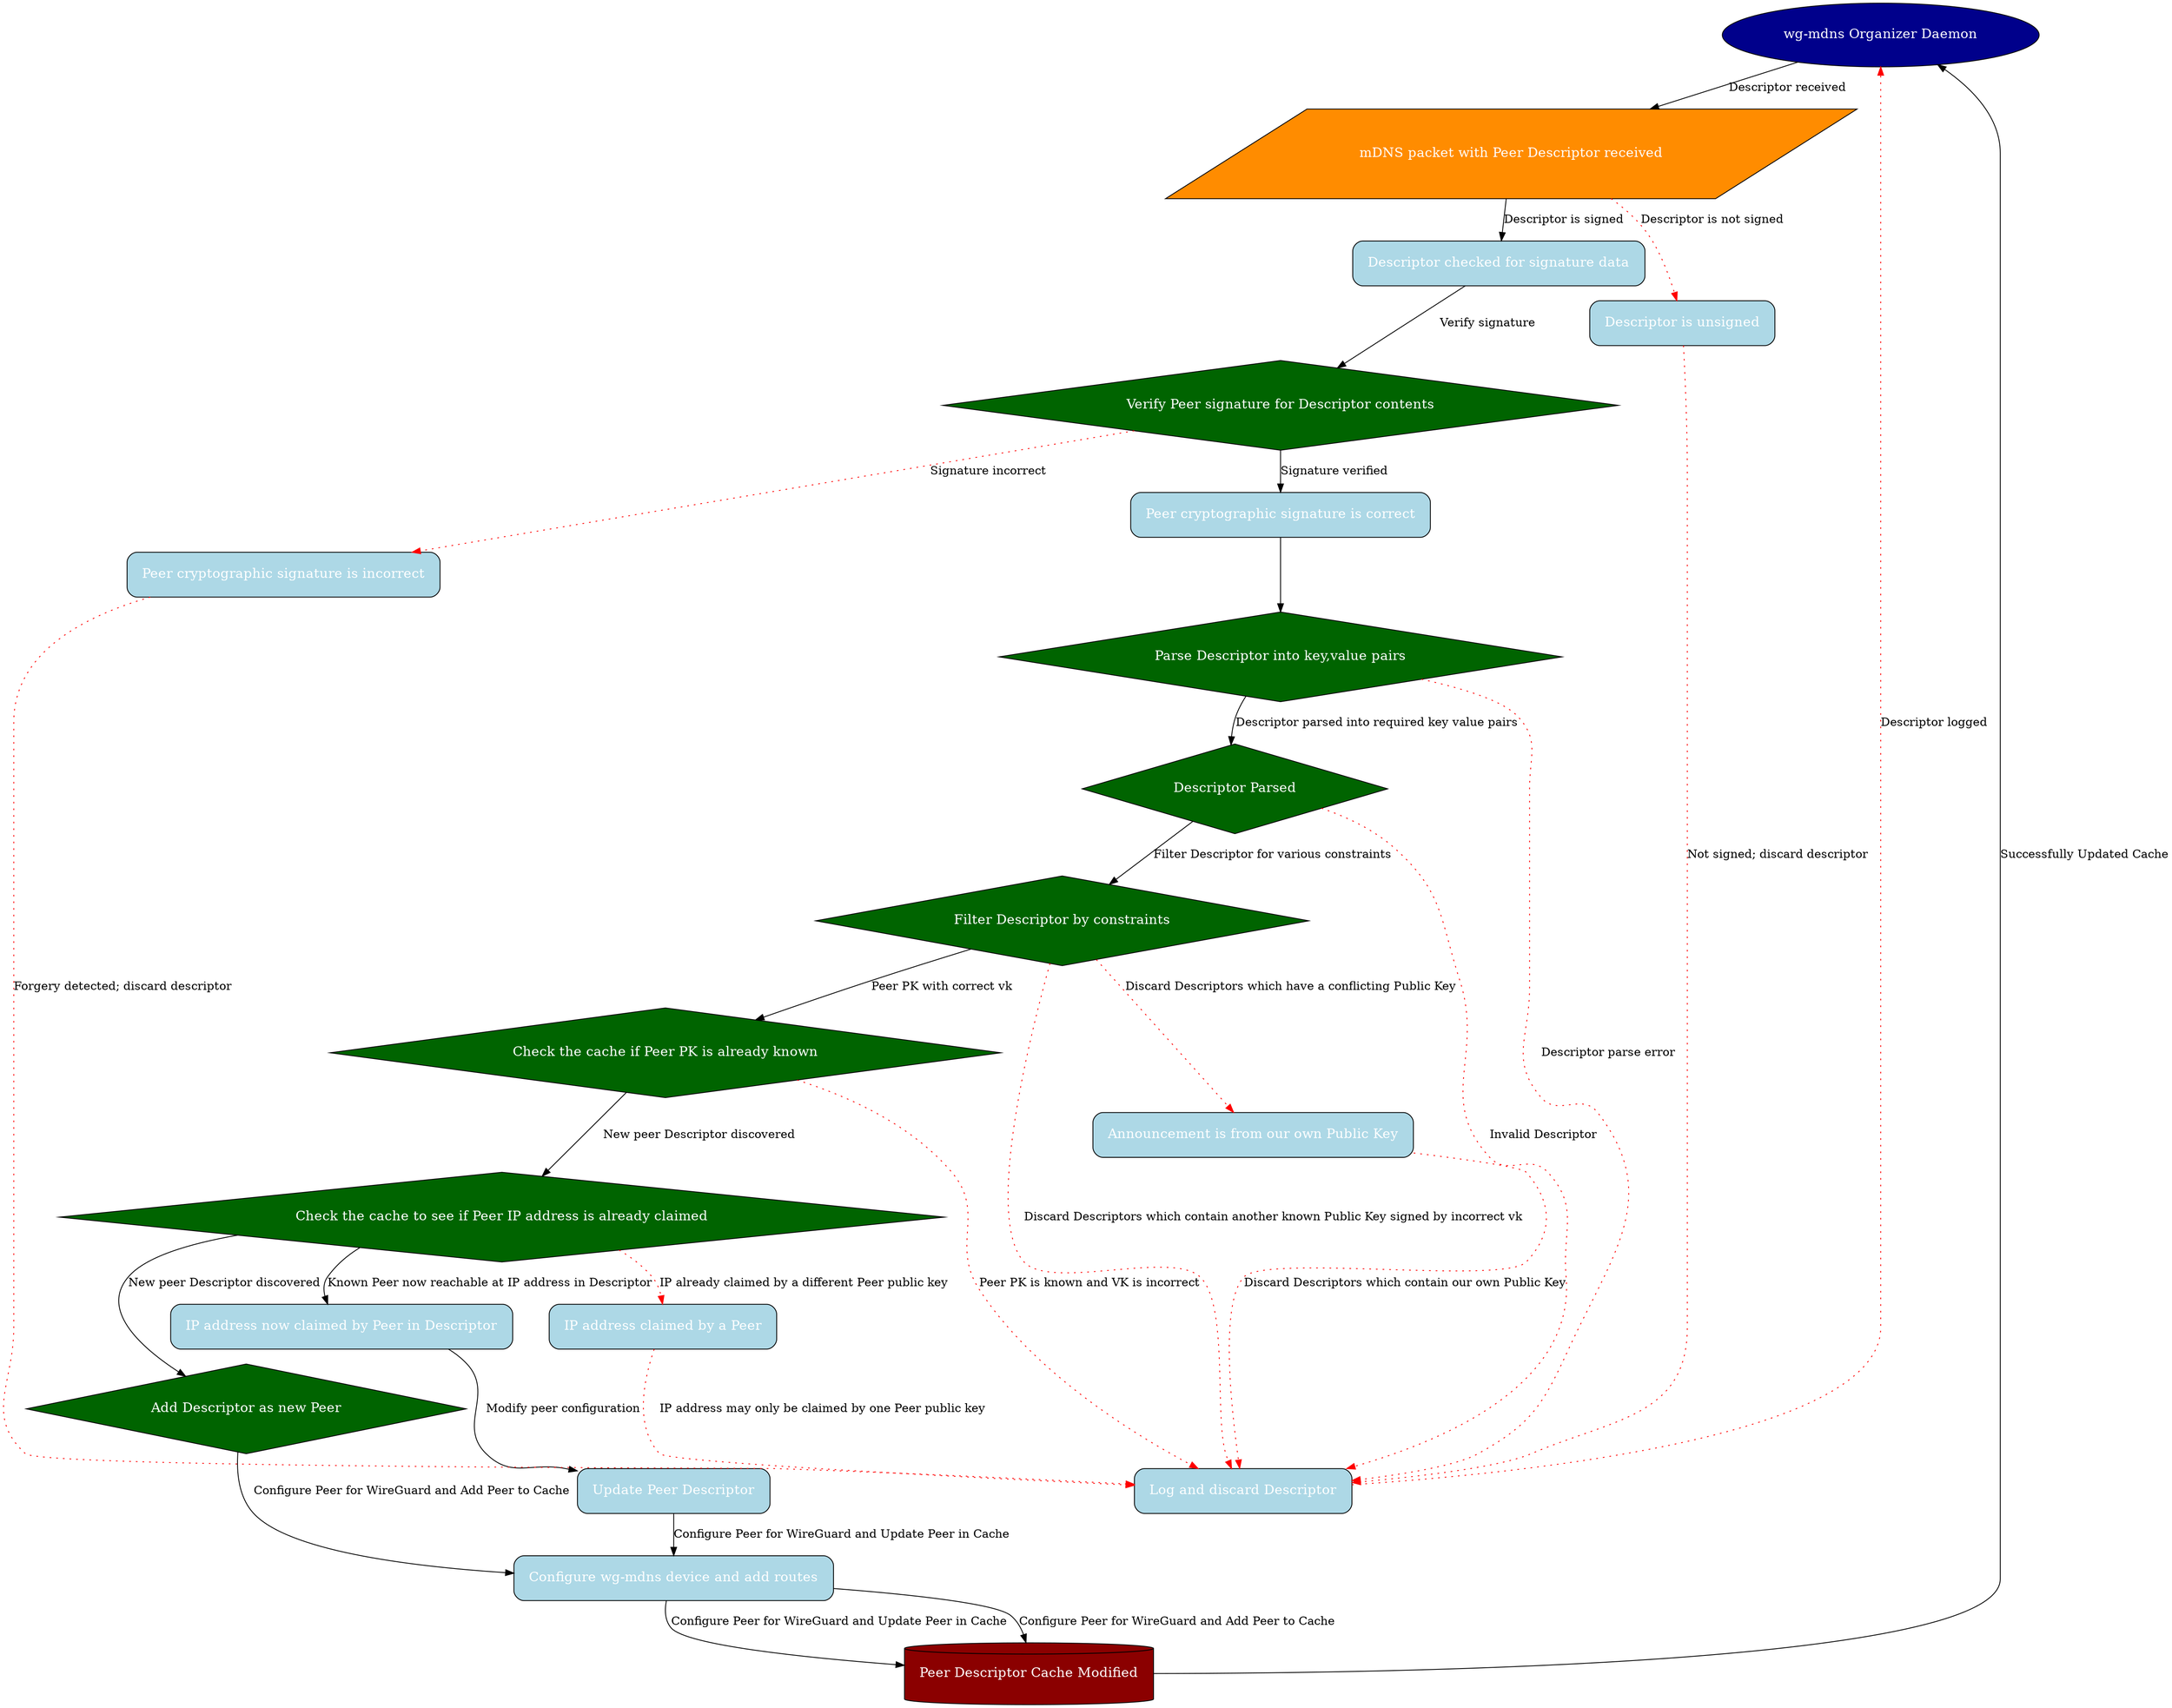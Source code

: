 digraph {
  // Defaults for all nodes
  node [margin=.25 fontcolor=white fontsize=16 width=0.75 shape=circle style=filled];

  // Cylinder is for storage
  // Diamonds are for decisions
  // Parallelograms are for I/O
  // Box is for computation

  // Node definitions for labels and styles 
  ListenForDescriptor [label="wg-mdns Organizer Daemon"];
  ListenForDescriptor [shape=oval, fillcolor=darkblue, style=filled];

  AddNewPeer [label="Add Descriptor as new Peer"];
  AddNewPeer [shape=diamond, fillcolor=darkgreen, style=filled];

  UpdatePeer [label="Update Peer Descriptor"];
  UpdatePeer [shape=rect, fillcolor=lightblue, style="filled,rounded"];

  ConfigurePeer [label="Configure wg-mdns device and add routes"];
  ConfigurePeer [shape=rect, fillcolor=lightblue, style="filled,rounded"];

  DiscardDescriptor [label="Log and discard Descriptor"];
  DiscardDescriptor [shape=rect, fillcolor=lightblue, style="filled,rounded"];

  //LogError [label="Log error"];
  //LogError [shape=rect, fillcolor=lightblue, style="filled,rounded"];

  //CachePeer [label="Cache Peer Descriptor"];
  //CachePeer [shape=cylinder, fillcolor=darkred, style=filled];
  
  CachePeerUpdate [label="Peer Descriptor Cache Modified"];
  CachePeerUpdate [shape=cylinder, fillcolor=darkred, style=filled];

  DescriptorRecieved [label="mDNS packet with Peer Descriptor received"];
  DescriptorRecieved [shape=parallelogram, fillcolor=darkorange, style=filled];

  //DiscoverLocalIPs [label="Organizer enumerates local networks"];
  //DiscoverLocalIPs [shape=rect, fillcolor=lightblue, style="filled,rounded"];

  ParseDescriptor [label="Parse Descriptor into key,value pairs"];
  ParseDescriptor [shape=diamond, fillcolor=darkgreen, style=filled];

  DescriptorParsed [label="Descriptor Parsed"];
  DescriptorParsed [shape=diamond, fillcolor=darkgreen, style=filled];

  FilterDescriptor [label="Filter Descriptor by constraints"];
  FilterDescriptor [shape=diamond, fillcolor=darkgreen, style=filled];
  
  //FilterDescriptorIPs [label="Remove any IP address which is not local to the Organizer"];
  //FilterDescriptorIPs [shape=rect, fillcolor=lightblue, style="filled,rounded"];

  CheckCacheForDescriptorIPs [label="Check the cache to see if Peer IP address is already claimed"]; 
  CheckCacheForDescriptorIPs [shape=diamond, fillcolor=darkgreen, style=filled];

  CheckCacheForDescriptorPK [label="Check the cache if Peer PK is already known"];
  CheckCacheForDescriptorPK [shape=diamond, fillcolor=darkgreen, style=filled];


  IPUpdate [label="IP address now claimed by Peer in Descriptor"];
  IPUpdate [shape=rect, fillcolor=lightblue, style="filled,rounded"];

  IPConflict [label="IP address claimed by a Peer"];
  IPConflict [shape=rect, fillcolor=lightblue, style="filled,rounded"];

  PKConflict [label="Announcement is from our own Public Key"];
  PKConflict [shape=rect, fillcolor=lightblue, style="filled,rounded"];

  IsSigned [label="Descriptor checked for signature data"];
  IsSigned [shape=rect, fillcolor=lightblue, style="filled,rounded"];

  IsNotSigned [label="Descriptor is unsigned"];
  IsNotSigned [shape=rect, fillcolor=lightblue, style="filled,rounded"];

  VerifySignature [label="Verify Peer signature for Descriptor contents"];
  VerifySignature [shape=diamond, fillcolor=darkgreen, style=filled];

  SignatureVerified [label="Peer cryptographic signature is correct"];
  SignatureVerified [shape=rect, fillcolor=lightblue, style="filled,rounded"];

  SignatureIncorrect [label="Peer cryptographic signature is incorrect"];
  SignatureIncorrect [shape=rect, fillcolor=lightblue, style="filled,rounded"];


  // Relationships between the different nodes


  // Signed update flow for known peer
  ListenForDescriptor -> DescriptorRecieved [label="Descriptor received"];

  // Unsigned descriptors are tossed out
  DescriptorRecieved -> IsNotSigned [style=dotted, color="red", label="Descriptor is not signed"];
  IsNotSigned -> DiscardDescriptor [style=dotted, color="red", label="Not signed; discard descriptor"];

  // Signed descriptors are checked
  DescriptorRecieved -> IsSigned [label="Descriptor is signed"];
  IsSigned -> VerifySignature [label="Verify signature"];

  // If the descriptor is signed and verified to match sigs from vk
  // then we check it for conflicts and either add or update the cache
  VerifySignature -> SignatureVerified [label="Signature verified"];
  SignatureVerified -> ParseDescriptor;
  ParseDescriptor -> DescriptorParsed [label="Descriptor parsed into required key value pairs"];
  ParseDescriptor -> DiscardDescriptor [style=dotted, color="red", label="Descriptor parse error"];

  // Invalid signatures or a lack of signature are a failure mode
  VerifySignature -> SignatureIncorrect [style=dotted, color="red", label="Signature incorrect"];
  SignatureIncorrect -> DiscardDescriptor [style=dotted, color="red", label="Forgery detected; discard descriptor"];

  DescriptorParsed -> FilterDescriptor [label="Filter Descriptor for various constraints"]; 

  FilterDescriptor -> PKConflict [style=dotted, color="red", label="Discard Descriptors which have a conflicting Public Key"];
  PKConflict -> DiscardDescriptor [style=dotted, color="red", label="Discard Descriptors which contain our own Public Key"];

  //FilterDescriptor -> FilterDescriptorIPs [label="Transform Descriptor"];
  //FilterDescriptorIPs -> CheckCacheForDescriptorIPs [label="Check if Descriptor IP is claimed by another Peer"];
  CheckCacheForDescriptorIPs -> IPConflict [style=dotted, color="red", label="IP already claimed by a different Peer public key"];
  IPConflict -> DiscardDescriptor [style=dotted, color="red", label="IP address may only be claimed by one Peer public key"];

  FilterDescriptor -> DiscardDescriptor [style=dotted, color="red", label="Discard Descriptors which contain another known Public Key signed by incorrect vk"];
  FilterDescriptor -> CheckCacheForDescriptorPK [label="Peer PK with correct vk"];
  CheckCacheForDescriptorPK -> DiscardDescriptor [style=dotted, color="red", label="Peer PK is known and VK is incorrect"];
  CheckCacheForDescriptorPK -> CheckCacheForDescriptorIPs -> AddNewPeer [label="New peer Descriptor discovered"];
  AddNewPeer -> ConfigurePeer -> CachePeerUpdate [label="Configure Peer for WireGuard and Add Peer to Cache"];

  CheckCacheForDescriptorIPs -> IPUpdate [label="Known Peer now reachable at IP address in Descriptor"];
  IPUpdate -> UpdatePeer [label="Modify peer configuration"];
  UpdatePeer -> ConfigurePeer -> CachePeerUpdate [label="Configure Peer for WireGuard and Update Peer in Cache"];
  CachePeerUpdate -> ListenForDescriptor [label="Successfully Updated Cache"];

  DescriptorParsed -> DiscardDescriptor [style=dotted, color="red", label="Invalid Descriptor"];
  DiscardDescriptor -> ListenForDescriptor [style=dotted, color="red", label="Descriptor logged"];

}
